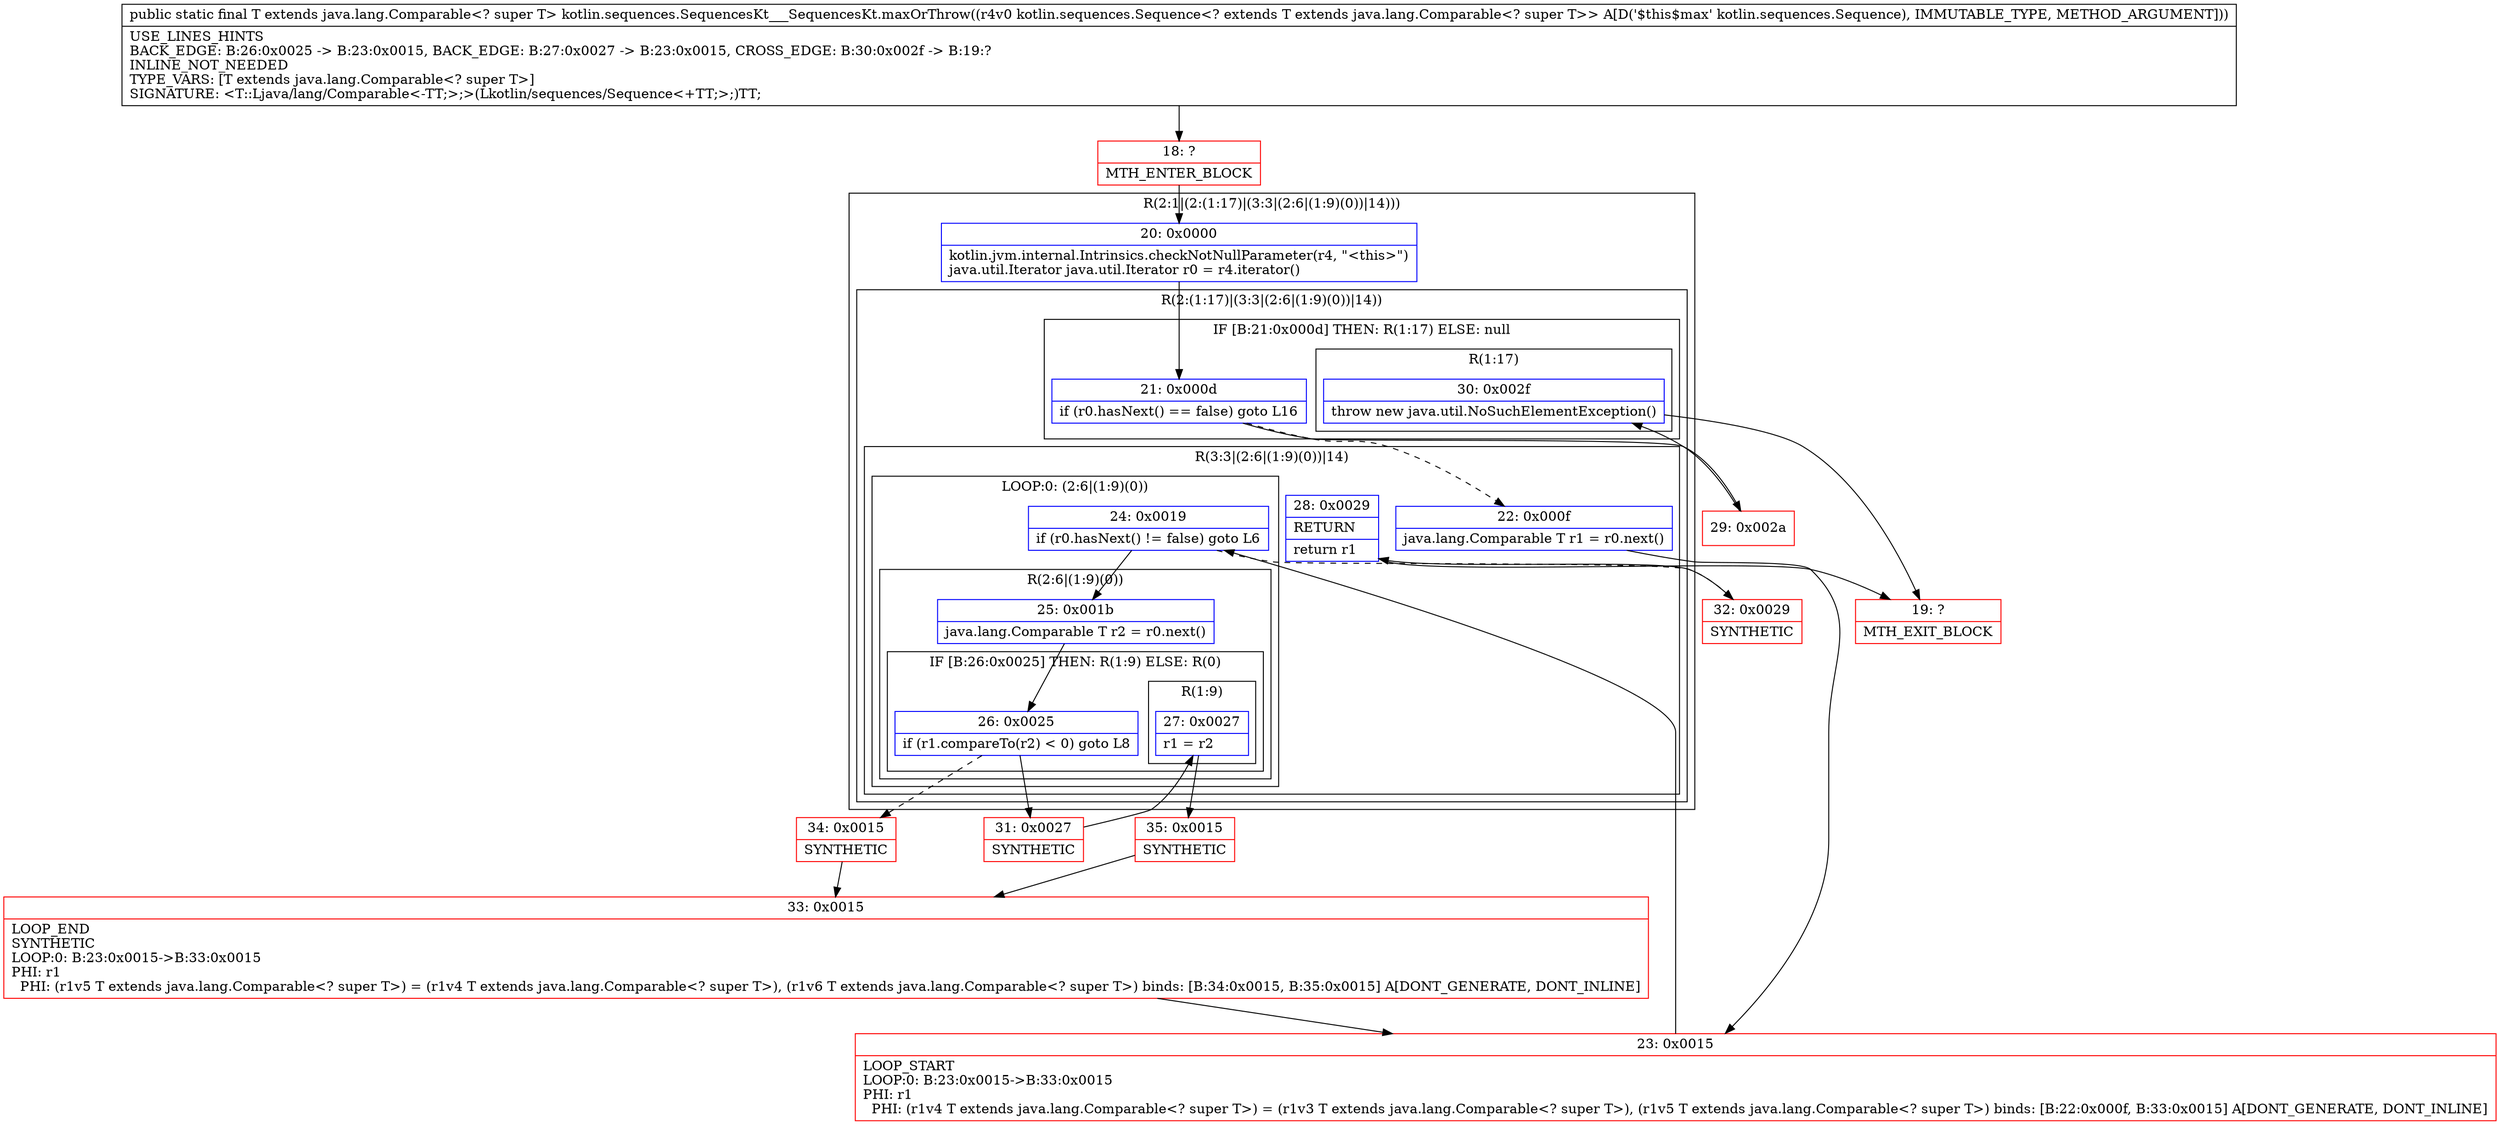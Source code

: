 digraph "CFG forkotlin.sequences.SequencesKt___SequencesKt.maxOrThrow(Lkotlin\/sequences\/Sequence;)Ljava\/lang\/Comparable;" {
subgraph cluster_Region_2104630159 {
label = "R(2:1|(2:(1:17)|(3:3|(2:6|(1:9)(0))|14)))";
node [shape=record,color=blue];
Node_20 [shape=record,label="{20\:\ 0x0000|kotlin.jvm.internal.Intrinsics.checkNotNullParameter(r4, \"\<this\>\")\ljava.util.Iterator java.util.Iterator r0 = r4.iterator()\l}"];
subgraph cluster_Region_439396195 {
label = "R(2:(1:17)|(3:3|(2:6|(1:9)(0))|14))";
node [shape=record,color=blue];
subgraph cluster_IfRegion_1292996121 {
label = "IF [B:21:0x000d] THEN: R(1:17) ELSE: null";
node [shape=record,color=blue];
Node_21 [shape=record,label="{21\:\ 0x000d|if (r0.hasNext() == false) goto L16\l}"];
subgraph cluster_Region_1857620046 {
label = "R(1:17)";
node [shape=record,color=blue];
Node_30 [shape=record,label="{30\:\ 0x002f|throw new java.util.NoSuchElementException()\l}"];
}
}
subgraph cluster_Region_1535824053 {
label = "R(3:3|(2:6|(1:9)(0))|14)";
node [shape=record,color=blue];
Node_22 [shape=record,label="{22\:\ 0x000f|java.lang.Comparable T r1 = r0.next()\l}"];
subgraph cluster_LoopRegion_1258013544 {
label = "LOOP:0: (2:6|(1:9)(0))";
node [shape=record,color=blue];
Node_24 [shape=record,label="{24\:\ 0x0019|if (r0.hasNext() != false) goto L6\l}"];
subgraph cluster_Region_666376155 {
label = "R(2:6|(1:9)(0))";
node [shape=record,color=blue];
Node_25 [shape=record,label="{25\:\ 0x001b|java.lang.Comparable T r2 = r0.next()\l}"];
subgraph cluster_IfRegion_1805274989 {
label = "IF [B:26:0x0025] THEN: R(1:9) ELSE: R(0)";
node [shape=record,color=blue];
Node_26 [shape=record,label="{26\:\ 0x0025|if (r1.compareTo(r2) \< 0) goto L8\l}"];
subgraph cluster_Region_1721250931 {
label = "R(1:9)";
node [shape=record,color=blue];
Node_27 [shape=record,label="{27\:\ 0x0027|r1 = r2\l}"];
}
subgraph cluster_Region_256020988 {
label = "R(0)";
node [shape=record,color=blue];
}
}
}
}
Node_28 [shape=record,label="{28\:\ 0x0029|RETURN\l|return r1\l}"];
}
}
}
Node_18 [shape=record,color=red,label="{18\:\ ?|MTH_ENTER_BLOCK\l}"];
Node_23 [shape=record,color=red,label="{23\:\ 0x0015|LOOP_START\lLOOP:0: B:23:0x0015\-\>B:33:0x0015\lPHI: r1 \l  PHI: (r1v4 T extends java.lang.Comparable\<? super T\>) = (r1v3 T extends java.lang.Comparable\<? super T\>), (r1v5 T extends java.lang.Comparable\<? super T\>) binds: [B:22:0x000f, B:33:0x0015] A[DONT_GENERATE, DONT_INLINE]\l}"];
Node_31 [shape=record,color=red,label="{31\:\ 0x0027|SYNTHETIC\l}"];
Node_35 [shape=record,color=red,label="{35\:\ 0x0015|SYNTHETIC\l}"];
Node_33 [shape=record,color=red,label="{33\:\ 0x0015|LOOP_END\lSYNTHETIC\lLOOP:0: B:23:0x0015\-\>B:33:0x0015\lPHI: r1 \l  PHI: (r1v5 T extends java.lang.Comparable\<? super T\>) = (r1v4 T extends java.lang.Comparable\<? super T\>), (r1v6 T extends java.lang.Comparable\<? super T\>) binds: [B:34:0x0015, B:35:0x0015] A[DONT_GENERATE, DONT_INLINE]\l}"];
Node_34 [shape=record,color=red,label="{34\:\ 0x0015|SYNTHETIC\l}"];
Node_32 [shape=record,color=red,label="{32\:\ 0x0029|SYNTHETIC\l}"];
Node_19 [shape=record,color=red,label="{19\:\ ?|MTH_EXIT_BLOCK\l}"];
Node_29 [shape=record,color=red,label="{29\:\ 0x002a}"];
MethodNode[shape=record,label="{public static final T extends java.lang.Comparable\<? super T\> kotlin.sequences.SequencesKt___SequencesKt.maxOrThrow((r4v0 kotlin.sequences.Sequence\<? extends T extends java.lang.Comparable\<? super T\>\> A[D('$this$max' kotlin.sequences.Sequence), IMMUTABLE_TYPE, METHOD_ARGUMENT]))  | USE_LINES_HINTS\lBACK_EDGE: B:26:0x0025 \-\> B:23:0x0015, BACK_EDGE: B:27:0x0027 \-\> B:23:0x0015, CROSS_EDGE: B:30:0x002f \-\> B:19:?\lINLINE_NOT_NEEDED\lTYPE_VARS: [T extends java.lang.Comparable\<? super T\>]\lSIGNATURE: \<T::Ljava\/lang\/Comparable\<\-TT;\>;\>(Lkotlin\/sequences\/Sequence\<+TT;\>;)TT;\l}"];
MethodNode -> Node_18;Node_20 -> Node_21;
Node_21 -> Node_22[style=dashed];
Node_21 -> Node_29;
Node_30 -> Node_19;
Node_22 -> Node_23;
Node_24 -> Node_25;
Node_24 -> Node_32[style=dashed];
Node_25 -> Node_26;
Node_26 -> Node_31;
Node_26 -> Node_34[style=dashed];
Node_27 -> Node_35;
Node_28 -> Node_19;
Node_18 -> Node_20;
Node_23 -> Node_24;
Node_31 -> Node_27;
Node_35 -> Node_33;
Node_33 -> Node_23;
Node_34 -> Node_33;
Node_32 -> Node_28;
Node_29 -> Node_30;
}

